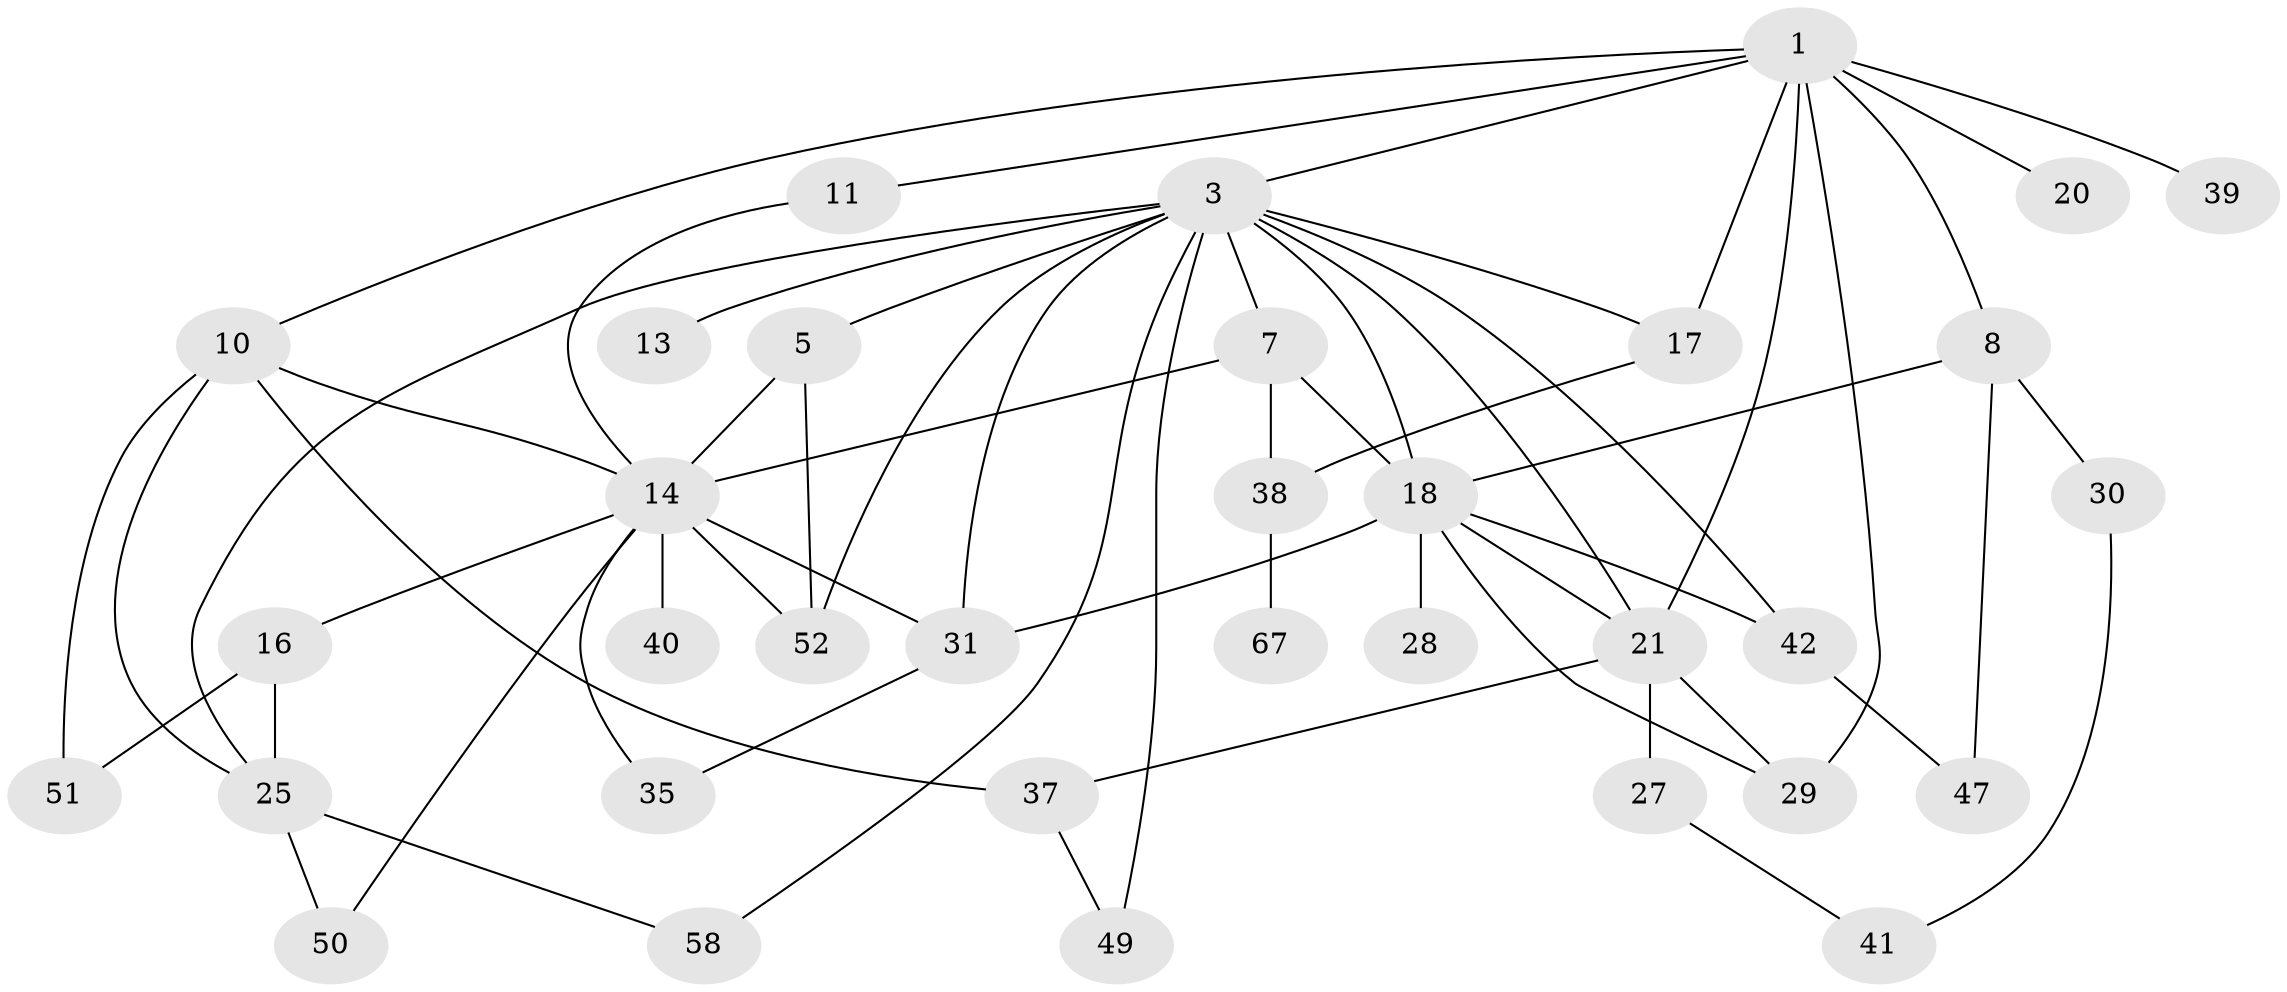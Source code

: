 // original degree distribution, {3: 0.22058823529411764, 7: 0.014705882352941176, 6: 0.014705882352941176, 4: 0.10294117647058823, 5: 0.10294117647058823, 2: 0.3088235294117647, 1: 0.20588235294117646, 8: 0.014705882352941176, 9: 0.014705882352941176}
// Generated by graph-tools (version 1.1) at 2025/13/03/09/25 04:13:30]
// undirected, 34 vertices, 59 edges
graph export_dot {
graph [start="1"]
  node [color=gray90,style=filled];
  1 [super="+4+2"];
  3 [super="+9+57+6"];
  5;
  7 [super="+33"];
  8 [super="+15"];
  10 [super="+34"];
  11 [super="+26"];
  13;
  14 [super="+32+19+66"];
  16 [super="+56"];
  17;
  18 [super="+23"];
  20;
  21 [super="+44+59+62+46+54"];
  25;
  27;
  28;
  29 [super="+53"];
  30;
  31 [super="+36"];
  35;
  37;
  38;
  39;
  40;
  41;
  42;
  47;
  49;
  50;
  51;
  52 [super="+60"];
  58;
  67;
  1 -- 39;
  1 -- 17;
  1 -- 21;
  1 -- 8 [weight=2];
  1 -- 29;
  1 -- 3 [weight=2];
  1 -- 20;
  1 -- 10;
  1 -- 11;
  3 -- 5;
  3 -- 7;
  3 -- 21;
  3 -- 25;
  3 -- 13;
  3 -- 49;
  3 -- 42;
  3 -- 17;
  3 -- 18;
  3 -- 52;
  3 -- 58;
  3 -- 31;
  5 -- 52;
  5 -- 14 [weight=2];
  7 -- 14;
  7 -- 18;
  7 -- 38;
  8 -- 30;
  8 -- 18;
  8 -- 47;
  10 -- 51;
  10 -- 25;
  10 -- 37;
  10 -- 14;
  11 -- 14;
  14 -- 16;
  14 -- 35;
  14 -- 40;
  14 -- 50;
  14 -- 52;
  14 -- 31;
  16 -- 25;
  16 -- 51;
  17 -- 38;
  18 -- 21;
  18 -- 28;
  18 -- 31;
  18 -- 42;
  18 -- 29;
  21 -- 27;
  21 -- 29;
  21 -- 37;
  25 -- 50;
  25 -- 58;
  27 -- 41;
  30 -- 41;
  31 -- 35;
  37 -- 49;
  38 -- 67;
  42 -- 47;
}
